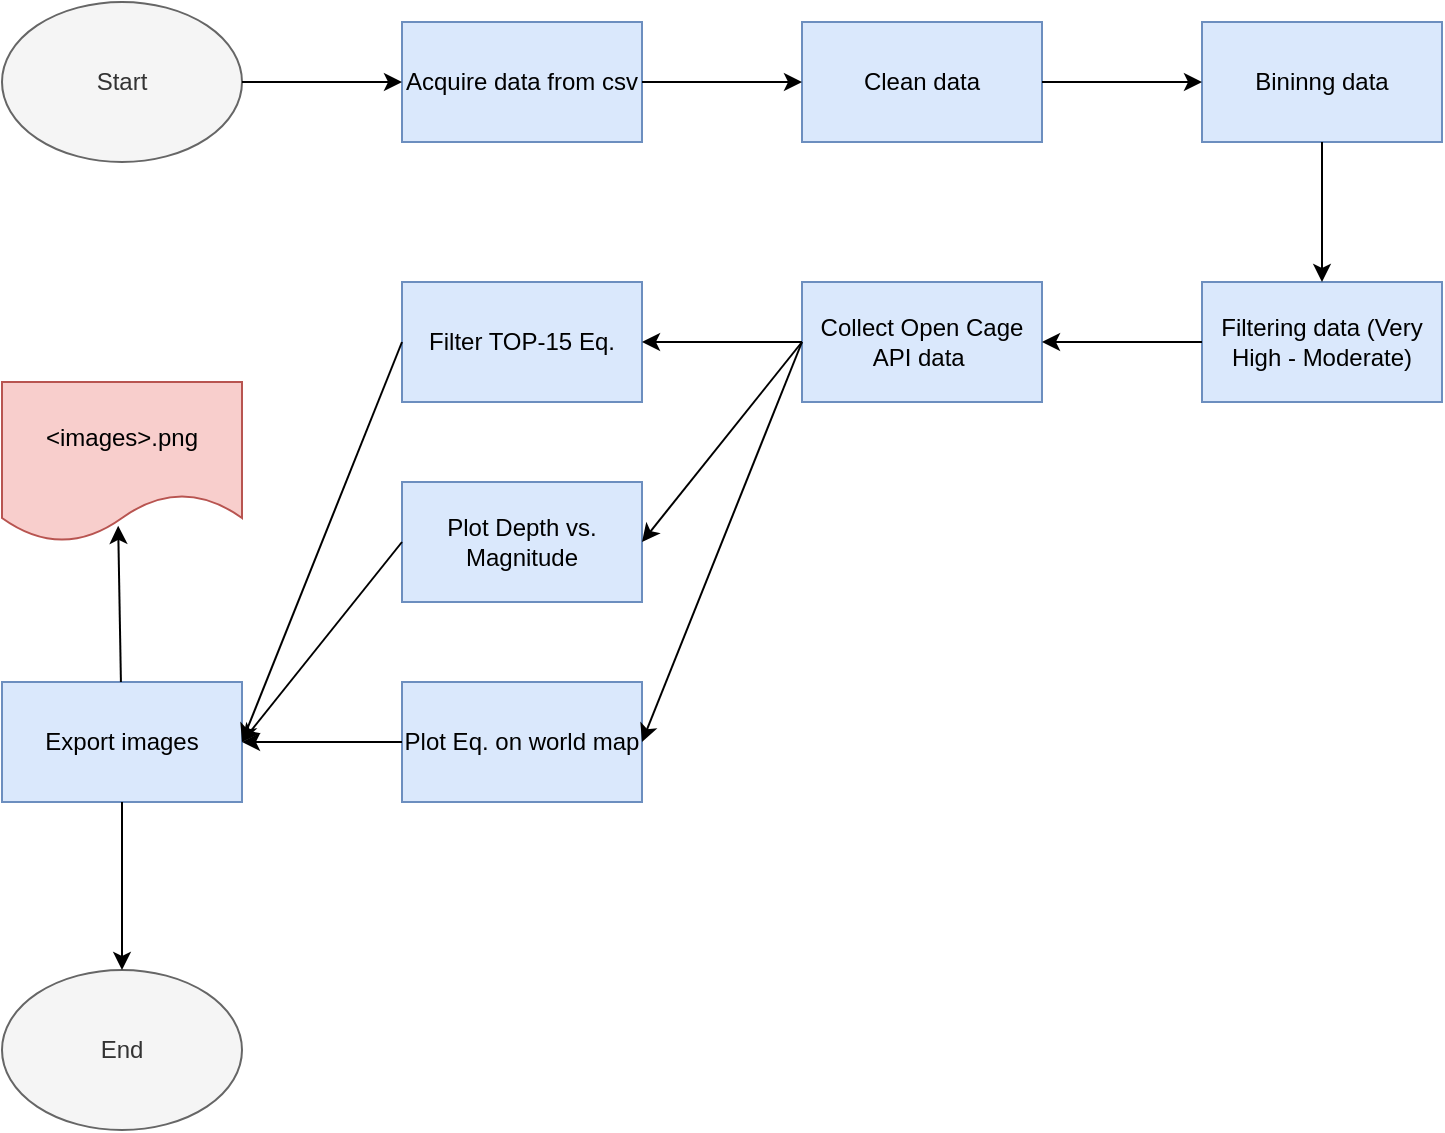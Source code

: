 <mxfile version="10.6.5" type="device"><diagram id="-IcIBK4UMiL6dBTIH-4U" name="Page-1"><mxGraphModel dx="915" dy="501" grid="1" gridSize="10" guides="1" tooltips="1" connect="1" arrows="1" fold="1" page="1" pageScale="1" pageWidth="827" pageHeight="1169" math="0" shadow="0"><root><mxCell id="0"/><mxCell id="1" parent="0"/><mxCell id="GZYE4inlVWKdRiAzaDJA-1" value="Start" style="ellipse;whiteSpace=wrap;html=1;fillColor=#f5f5f5;strokeColor=#666666;fontColor=#333333;" vertex="1" parent="1"><mxGeometry x="20" y="20" width="120" height="80" as="geometry"/></mxCell><mxCell id="GZYE4inlVWKdRiAzaDJA-2" value="Acquire data from csv&lt;br&gt;" style="rounded=0;whiteSpace=wrap;html=1;fillColor=#dae8fc;strokeColor=#6c8ebf;" vertex="1" parent="1"><mxGeometry x="220" y="30" width="120" height="60" as="geometry"/></mxCell><mxCell id="GZYE4inlVWKdRiAzaDJA-3" value="Clean data" style="rounded=0;whiteSpace=wrap;html=1;fillColor=#dae8fc;strokeColor=#6c8ebf;" vertex="1" parent="1"><mxGeometry x="420" y="30" width="120" height="60" as="geometry"/></mxCell><mxCell id="GZYE4inlVWKdRiAzaDJA-4" value="Bininng data" style="rounded=0;whiteSpace=wrap;html=1;fillColor=#dae8fc;strokeColor=#6c8ebf;" vertex="1" parent="1"><mxGeometry x="620" y="30" width="120" height="60" as="geometry"/></mxCell><mxCell id="GZYE4inlVWKdRiAzaDJA-5" value="Filtering data (Very High - Moderate)" style="rounded=0;whiteSpace=wrap;html=1;fillColor=#dae8fc;strokeColor=#6c8ebf;" vertex="1" parent="1"><mxGeometry x="620" y="160" width="120" height="60" as="geometry"/></mxCell><mxCell id="GZYE4inlVWKdRiAzaDJA-6" value="Collect Open Cage API data&amp;nbsp;" style="rounded=0;whiteSpace=wrap;html=1;fillColor=#dae8fc;strokeColor=#6c8ebf;" vertex="1" parent="1"><mxGeometry x="420" y="160" width="120" height="60" as="geometry"/></mxCell><mxCell id="GZYE4inlVWKdRiAzaDJA-7" value="Filter TOP-15 Eq." style="rounded=0;whiteSpace=wrap;html=1;fillColor=#dae8fc;strokeColor=#6c8ebf;" vertex="1" parent="1"><mxGeometry x="220" y="160" width="120" height="60" as="geometry"/></mxCell><mxCell id="GZYE4inlVWKdRiAzaDJA-8" value="Plot Depth vs. Magnitude" style="rounded=0;whiteSpace=wrap;html=1;fillColor=#dae8fc;strokeColor=#6c8ebf;" vertex="1" parent="1"><mxGeometry x="220" y="260" width="120" height="60" as="geometry"/></mxCell><mxCell id="GZYE4inlVWKdRiAzaDJA-9" value="Plot Eq. on world map" style="rounded=0;whiteSpace=wrap;html=1;fillColor=#dae8fc;strokeColor=#6c8ebf;" vertex="1" parent="1"><mxGeometry x="220" y="360" width="120" height="60" as="geometry"/></mxCell><mxCell id="GZYE4inlVWKdRiAzaDJA-10" value="Export images" style="rounded=0;whiteSpace=wrap;html=1;fillColor=#dae8fc;strokeColor=#6c8ebf;" vertex="1" parent="1"><mxGeometry x="20" y="360" width="120" height="60" as="geometry"/></mxCell><mxCell id="GZYE4inlVWKdRiAzaDJA-11" value="" style="endArrow=classic;html=1;exitX=1;exitY=0.5;exitDx=0;exitDy=0;entryX=0;entryY=0.5;entryDx=0;entryDy=0;" edge="1" parent="1" source="GZYE4inlVWKdRiAzaDJA-1" target="GZYE4inlVWKdRiAzaDJA-2"><mxGeometry width="50" height="50" relative="1" as="geometry"><mxPoint x="20" y="490" as="sourcePoint"/><mxPoint x="70" y="440" as="targetPoint"/></mxGeometry></mxCell><mxCell id="GZYE4inlVWKdRiAzaDJA-12" value="" style="endArrow=classic;html=1;exitX=1;exitY=0.5;exitDx=0;exitDy=0;entryX=0;entryY=0.5;entryDx=0;entryDy=0;" edge="1" parent="1" source="GZYE4inlVWKdRiAzaDJA-2" target="GZYE4inlVWKdRiAzaDJA-3"><mxGeometry width="50" height="50" relative="1" as="geometry"><mxPoint x="340" y="100" as="sourcePoint"/><mxPoint x="390" y="50" as="targetPoint"/></mxGeometry></mxCell><mxCell id="GZYE4inlVWKdRiAzaDJA-13" value="" style="endArrow=classic;html=1;exitX=1;exitY=0.5;exitDx=0;exitDy=0;entryX=0;entryY=0.5;entryDx=0;entryDy=0;" edge="1" parent="1" source="GZYE4inlVWKdRiAzaDJA-3" target="GZYE4inlVWKdRiAzaDJA-4"><mxGeometry width="50" height="50" relative="1" as="geometry"><mxPoint x="20" y="490" as="sourcePoint"/><mxPoint x="70" y="440" as="targetPoint"/></mxGeometry></mxCell><mxCell id="GZYE4inlVWKdRiAzaDJA-14" value="End" style="ellipse;whiteSpace=wrap;html=1;fillColor=#f5f5f5;strokeColor=#666666;fontColor=#333333;" vertex="1" parent="1"><mxGeometry x="20" y="504" width="120" height="80" as="geometry"/></mxCell><mxCell id="GZYE4inlVWKdRiAzaDJA-15" value="" style="endArrow=classic;html=1;exitX=0.5;exitY=1;exitDx=0;exitDy=0;" edge="1" parent="1" source="GZYE4inlVWKdRiAzaDJA-4" target="GZYE4inlVWKdRiAzaDJA-5"><mxGeometry width="50" height="50" relative="1" as="geometry"><mxPoint x="20" y="660" as="sourcePoint"/><mxPoint x="70" y="610" as="targetPoint"/></mxGeometry></mxCell><mxCell id="GZYE4inlVWKdRiAzaDJA-16" value="" style="endArrow=classic;html=1;exitX=0;exitY=0.5;exitDx=0;exitDy=0;entryX=1;entryY=0.5;entryDx=0;entryDy=0;" edge="1" parent="1" source="GZYE4inlVWKdRiAzaDJA-5" target="GZYE4inlVWKdRiAzaDJA-6"><mxGeometry width="50" height="50" relative="1" as="geometry"><mxPoint x="20" y="660" as="sourcePoint"/><mxPoint x="70" y="610" as="targetPoint"/></mxGeometry></mxCell><mxCell id="GZYE4inlVWKdRiAzaDJA-20" value="" style="endArrow=classic;html=1;exitX=0;exitY=0.5;exitDx=0;exitDy=0;entryX=1;entryY=0.5;entryDx=0;entryDy=0;" edge="1" parent="1" source="GZYE4inlVWKdRiAzaDJA-6" target="GZYE4inlVWKdRiAzaDJA-7"><mxGeometry width="50" height="50" relative="1" as="geometry"><mxPoint x="20" y="660" as="sourcePoint"/><mxPoint x="70" y="610" as="targetPoint"/></mxGeometry></mxCell><mxCell id="GZYE4inlVWKdRiAzaDJA-21" value="" style="endArrow=classic;html=1;exitX=0;exitY=0.5;exitDx=0;exitDy=0;entryX=1;entryY=0.5;entryDx=0;entryDy=0;" edge="1" parent="1" source="GZYE4inlVWKdRiAzaDJA-6" target="GZYE4inlVWKdRiAzaDJA-8"><mxGeometry width="50" height="50" relative="1" as="geometry"><mxPoint x="20" y="660" as="sourcePoint"/><mxPoint x="70" y="610" as="targetPoint"/></mxGeometry></mxCell><mxCell id="GZYE4inlVWKdRiAzaDJA-22" value="" style="endArrow=classic;html=1;exitX=0;exitY=0.5;exitDx=0;exitDy=0;entryX=1;entryY=0.5;entryDx=0;entryDy=0;" edge="1" parent="1" source="GZYE4inlVWKdRiAzaDJA-6" target="GZYE4inlVWKdRiAzaDJA-9"><mxGeometry width="50" height="50" relative="1" as="geometry"><mxPoint x="20" y="660" as="sourcePoint"/><mxPoint x="70" y="610" as="targetPoint"/></mxGeometry></mxCell><mxCell id="GZYE4inlVWKdRiAzaDJA-23" value="" style="endArrow=classic;html=1;exitX=0.5;exitY=1;exitDx=0;exitDy=0;" edge="1" parent="1" source="GZYE4inlVWKdRiAzaDJA-10" target="GZYE4inlVWKdRiAzaDJA-14"><mxGeometry width="50" height="50" relative="1" as="geometry"><mxPoint x="20" y="660" as="sourcePoint"/><mxPoint x="70" y="610" as="targetPoint"/></mxGeometry></mxCell><mxCell id="GZYE4inlVWKdRiAzaDJA-24" value="" style="endArrow=classic;html=1;exitX=0;exitY=0.5;exitDx=0;exitDy=0;entryX=1;entryY=0.5;entryDx=0;entryDy=0;" edge="1" parent="1" source="GZYE4inlVWKdRiAzaDJA-9" target="GZYE4inlVWKdRiAzaDJA-10"><mxGeometry width="50" height="50" relative="1" as="geometry"><mxPoint x="20" y="660" as="sourcePoint"/><mxPoint x="70" y="610" as="targetPoint"/></mxGeometry></mxCell><mxCell id="GZYE4inlVWKdRiAzaDJA-25" value="" style="endArrow=classic;html=1;exitX=0;exitY=0.5;exitDx=0;exitDy=0;" edge="1" parent="1" source="GZYE4inlVWKdRiAzaDJA-8"><mxGeometry width="50" height="50" relative="1" as="geometry"><mxPoint x="20" y="660" as="sourcePoint"/><mxPoint x="140" y="390" as="targetPoint"/></mxGeometry></mxCell><mxCell id="GZYE4inlVWKdRiAzaDJA-26" value="" style="endArrow=classic;html=1;exitX=0;exitY=0.5;exitDx=0;exitDy=0;entryX=1;entryY=0.5;entryDx=0;entryDy=0;" edge="1" parent="1" source="GZYE4inlVWKdRiAzaDJA-7" target="GZYE4inlVWKdRiAzaDJA-10"><mxGeometry width="50" height="50" relative="1" as="geometry"><mxPoint x="20" y="660" as="sourcePoint"/><mxPoint x="70" y="610" as="targetPoint"/></mxGeometry></mxCell><mxCell id="GZYE4inlVWKdRiAzaDJA-28" value="&amp;lt;images&amp;gt;.png" style="shape=document;whiteSpace=wrap;html=1;boundedLbl=1;fillColor=#f8cecc;strokeColor=#b85450;" vertex="1" parent="1"><mxGeometry x="20" y="210" width="120" height="80" as="geometry"/></mxCell><mxCell id="GZYE4inlVWKdRiAzaDJA-29" value="" style="endArrow=classic;html=1;entryX=0.484;entryY=0.899;entryDx=0;entryDy=0;entryPerimeter=0;" edge="1" parent="1" source="GZYE4inlVWKdRiAzaDJA-10" target="GZYE4inlVWKdRiAzaDJA-28"><mxGeometry width="50" height="50" relative="1" as="geometry"><mxPoint x="20" y="660" as="sourcePoint"/><mxPoint x="70" y="610" as="targetPoint"/></mxGeometry></mxCell></root></mxGraphModel></diagram></mxfile>